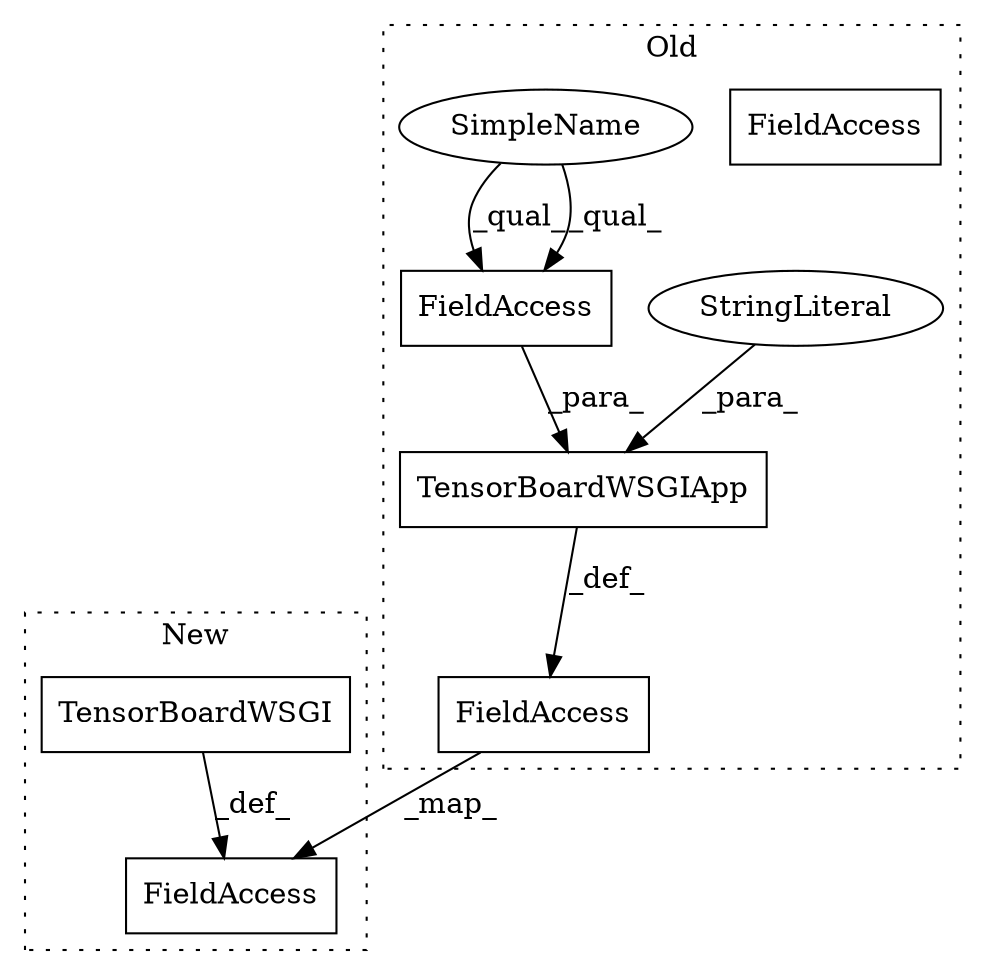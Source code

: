 digraph G {
subgraph cluster0 {
1 [label="TensorBoardWSGIApp" a="32" s="3459,3531" l="19,1" shape="box"];
3 [label="StringLiteral" a="45" s="3529" l="2" shape="ellipse"];
4 [label="FieldAccess" a="22" s="3538" l="11" shape="box"];
6 [label="FieldAccess" a="22" s="3478" l="12" shape="box"];
7 [label="SimpleName" a="42" s="3478" l="4" shape="ellipse"];
8 [label="FieldAccess" a="22" s="3478" l="12" shape="box"];
label = "Old";
style="dotted";
}
subgraph cluster1 {
2 [label="TensorBoardWSGI" a="32" s="3521,3559" l="16,1" shape="box"];
5 [label="FieldAccess" a="22" s="3566" l="11" shape="box"];
label = "New";
style="dotted";
}
1 -> 4 [label="_def_"];
2 -> 5 [label="_def_"];
3 -> 1 [label="_para_"];
4 -> 5 [label="_map_"];
7 -> 8 [label="_qual_"];
7 -> 8 [label="_qual_"];
8 -> 1 [label="_para_"];
}